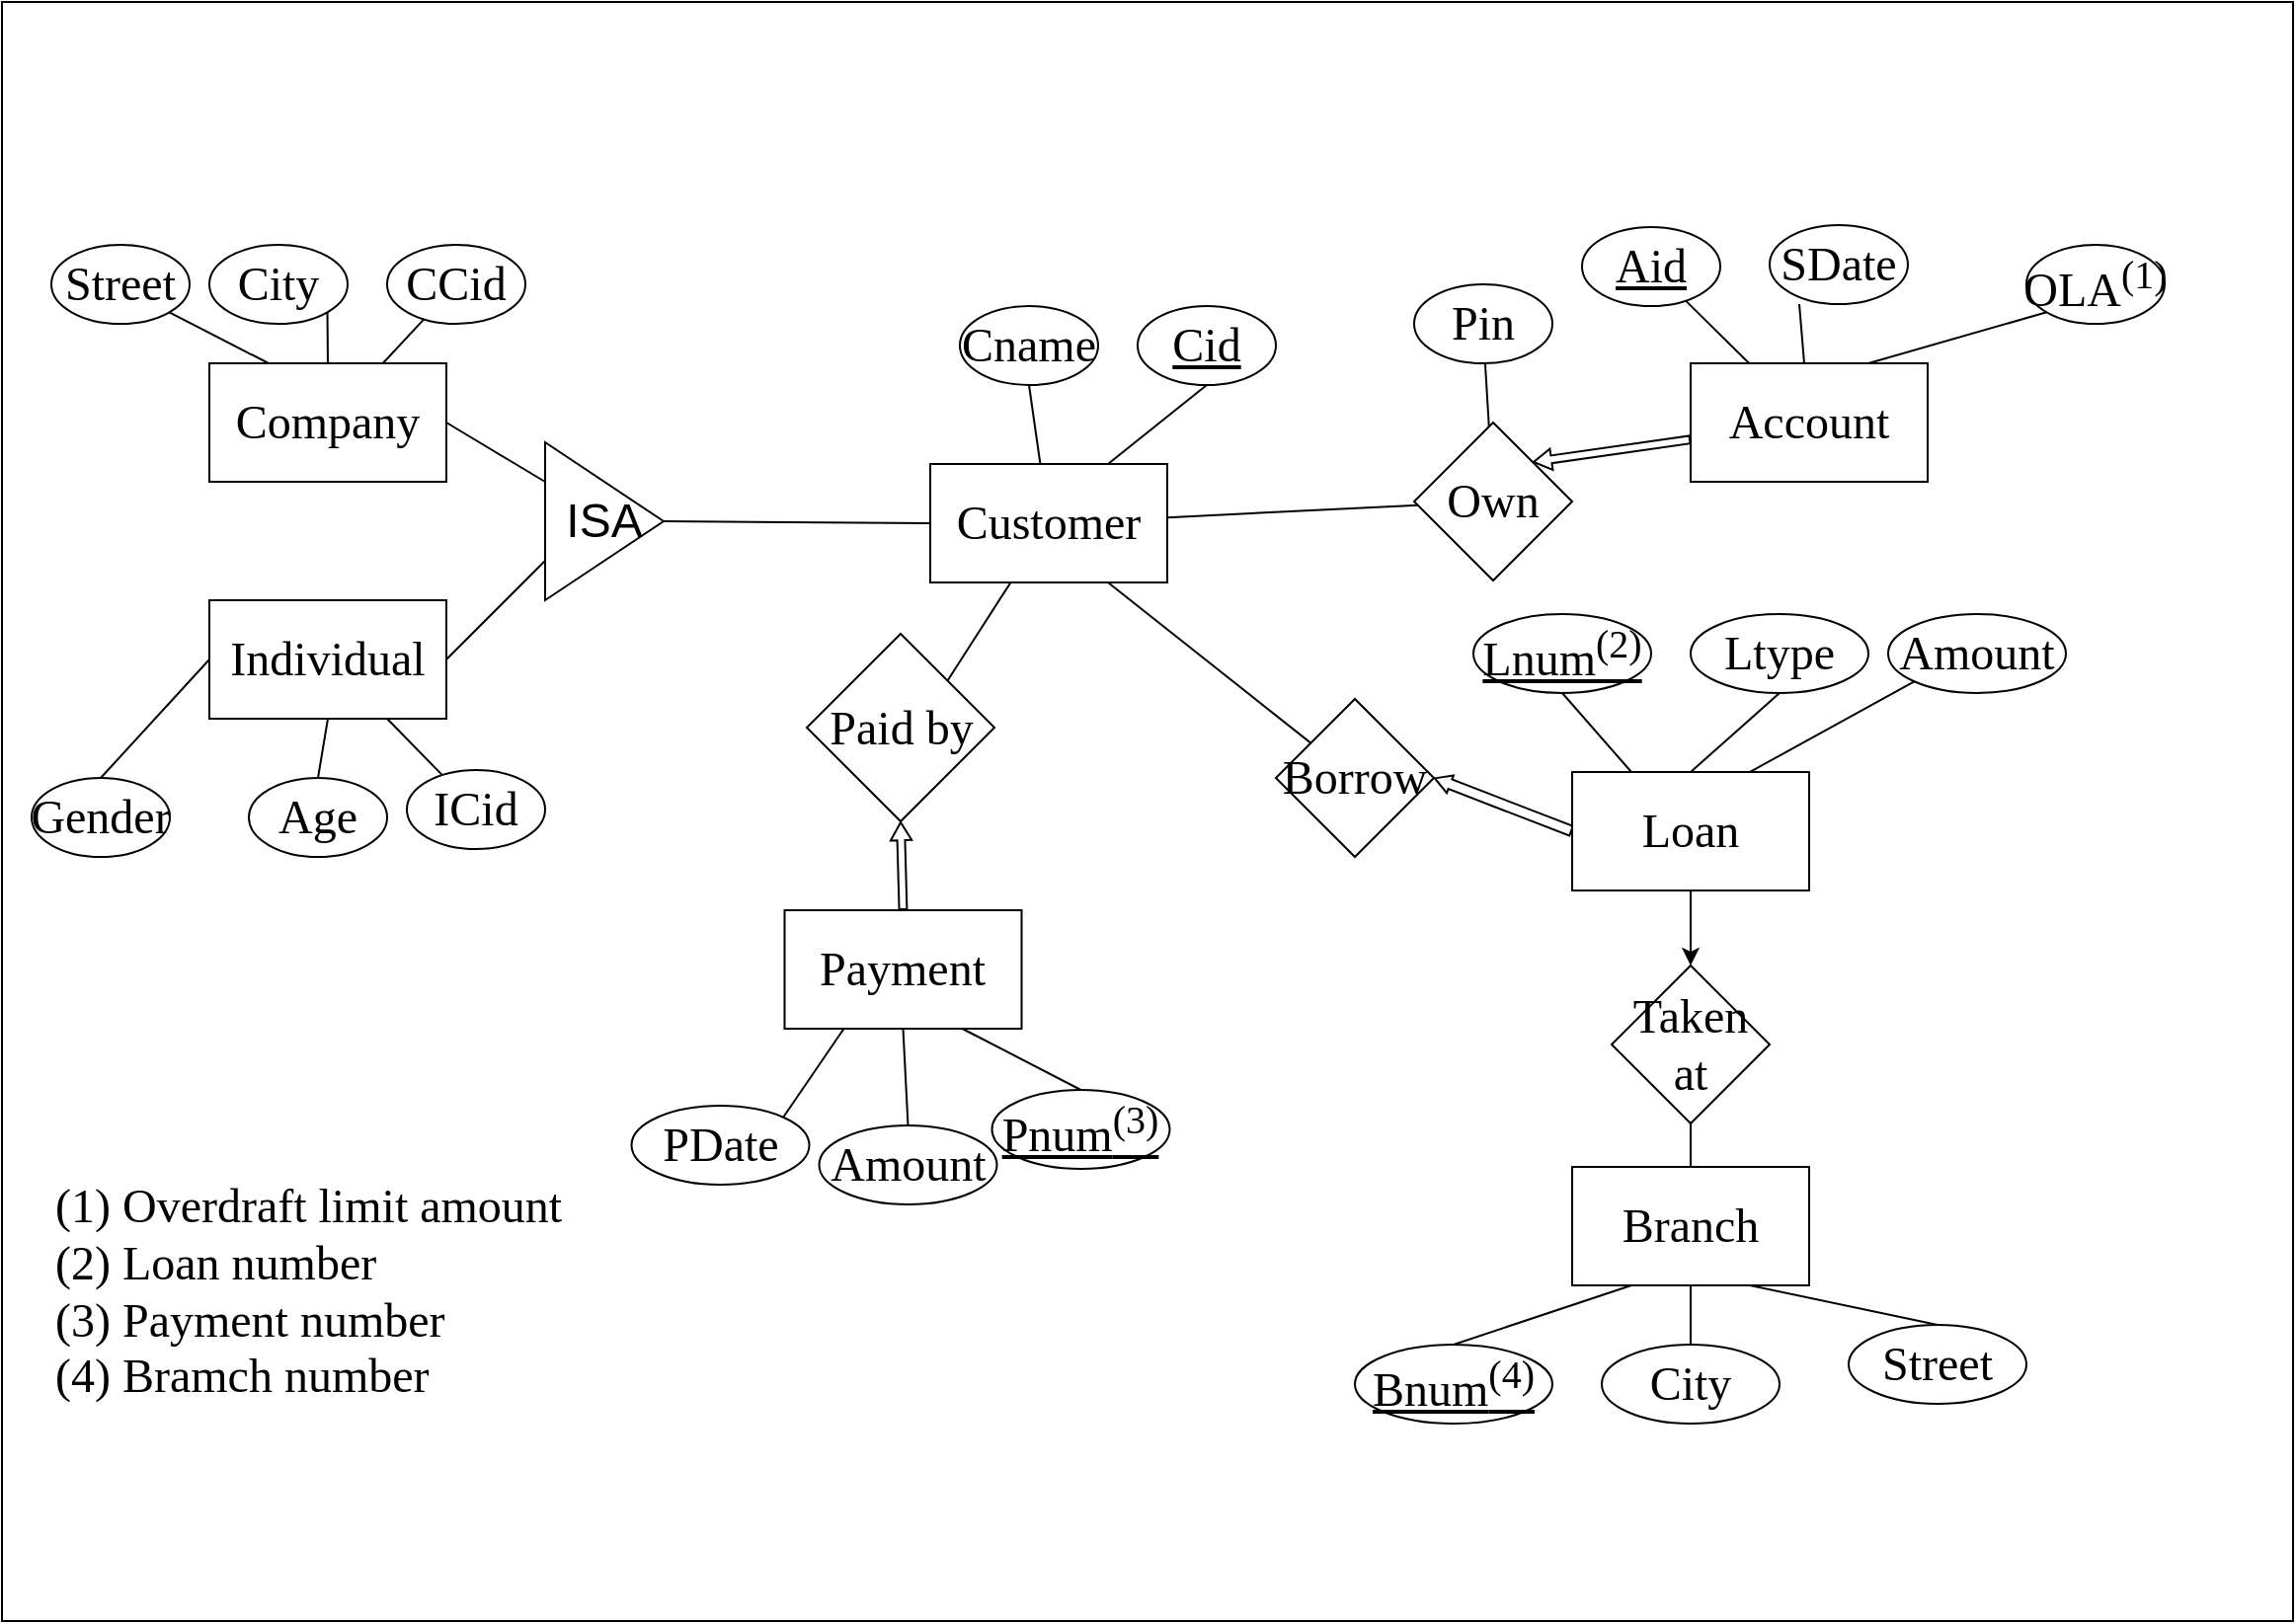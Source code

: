<mxfile>
    <diagram id="5jWS66OkcI7lht1l4ZPY" name="第 1 页">
        <mxGraphModel dx="1670" dy="1018" grid="1" gridSize="10" guides="1" tooltips="1" connect="1" arrows="1" fold="1" page="1" pageScale="1" pageWidth="1169" pageHeight="827" math="0" shadow="0">
            <root>
                <mxCell id="0"/>
                <mxCell id="1" parent="0"/>
                <mxCell id="103" value="" style="rounded=0;whiteSpace=wrap;html=1;fontFamily=Times New Roman;fontSize=24;" parent="1" vertex="1">
                    <mxGeometry width="1160" height="820" as="geometry"/>
                </mxCell>
                <mxCell id="100" style="edgeStyle=none;rounded=0;sketch=0;html=1;exitX=0.75;exitY=1;exitDx=0;exitDy=0;strokeColor=default;fontFamily=Times New Roman;fontSize=24;endArrow=none;endFill=0;" parent="1" source="2" target="94" edge="1">
                    <mxGeometry relative="1" as="geometry">
                        <mxPoint x="675" y="409.02" as="sourcePoint"/>
                    </mxGeometry>
                </mxCell>
                <mxCell id="2" value="&lt;font face=&quot;Times New Roman&quot; style=&quot;font-size: 24px;&quot;&gt;Customer&lt;/font&gt;" style="rounded=0;whiteSpace=wrap;html=1;" parent="1" vertex="1">
                    <mxGeometry x="470" y="234" width="120" height="60" as="geometry"/>
                </mxCell>
                <mxCell id="12" value="&lt;font style=&quot;font-size: 24px;&quot;&gt;Individual&lt;/font&gt;" style="rounded=0;whiteSpace=wrap;html=1;fontFamily=Times New Roman;" parent="1" vertex="1">
                    <mxGeometry x="105" y="303" width="120" height="60" as="geometry"/>
                </mxCell>
                <mxCell id="13" value="&lt;span style=&quot;font-size: 24px;&quot;&gt;Company&lt;/span&gt;" style="rounded=0;whiteSpace=wrap;html=1;fontFamily=Times New Roman;" parent="1" vertex="1">
                    <mxGeometry x="105" y="183" width="120" height="60" as="geometry"/>
                </mxCell>
                <mxCell id="14" value="ISA" style="triangle;whiteSpace=wrap;html=1;fontSize=24;rotation=0;horizontal=1;verticalAlign=middle;" parent="1" vertex="1">
                    <mxGeometry x="275" y="223" width="60" height="80" as="geometry"/>
                </mxCell>
                <mxCell id="19" value="" style="endArrow=none;html=1;rounded=0;sketch=0;strokeColor=default;fontFamily=Times New Roman;fontSize=24;entryX=0;entryY=0.25;entryDx=0;entryDy=0;exitX=1;exitY=0.5;exitDx=0;exitDy=0;" parent="1" source="13" target="14" edge="1">
                    <mxGeometry width="50" height="50" relative="1" as="geometry">
                        <mxPoint x="510" y="373" as="sourcePoint"/>
                        <mxPoint x="560" y="323" as="targetPoint"/>
                    </mxGeometry>
                </mxCell>
                <mxCell id="20" value="" style="endArrow=none;html=1;rounded=0;sketch=0;strokeColor=default;fontFamily=Times New Roman;fontSize=24;entryX=0;entryY=0.5;entryDx=0;entryDy=0;exitX=1;exitY=0.5;exitDx=0;exitDy=0;" parent="1" source="14" target="2" edge="1">
                    <mxGeometry width="50" height="50" relative="1" as="geometry">
                        <mxPoint x="415" y="227" as="sourcePoint"/>
                        <mxPoint x="710" y="187" as="targetPoint"/>
                    </mxGeometry>
                </mxCell>
                <mxCell id="21" value="" style="endArrow=none;html=1;rounded=0;sketch=0;strokeColor=default;fontFamily=Times New Roman;fontSize=24;entryX=0;entryY=0.75;entryDx=0;entryDy=0;exitX=1;exitY=0.5;exitDx=0;exitDy=0;" parent="1" source="12" target="14" edge="1">
                    <mxGeometry width="50" height="50" relative="1" as="geometry">
                        <mxPoint x="145" y="263" as="sourcePoint"/>
                        <mxPoint x="740" y="273" as="targetPoint"/>
                    </mxGeometry>
                </mxCell>
                <mxCell id="22" value="&lt;u&gt;Cid&lt;/u&gt;" style="ellipse;whiteSpace=wrap;html=1;fontFamily=Times New Roman;fontSize=24;" parent="1" vertex="1">
                    <mxGeometry x="575" y="154" width="70" height="40" as="geometry"/>
                </mxCell>
                <mxCell id="23" value="Cname" style="ellipse;whiteSpace=wrap;html=1;fontFamily=Times New Roman;fontSize=24;" parent="1" vertex="1">
                    <mxGeometry x="485" y="154" width="70" height="40" as="geometry"/>
                </mxCell>
                <mxCell id="25" value="" style="endArrow=none;html=1;rounded=0;sketch=0;strokeColor=default;fontFamily=Times New Roman;fontSize=24;exitX=0.5;exitY=1;exitDx=0;exitDy=0;" parent="1" source="23" target="2" edge="1">
                    <mxGeometry width="50" height="50" relative="1" as="geometry">
                        <mxPoint x="595" y="167" as="sourcePoint"/>
                        <mxPoint x="645" y="117" as="targetPoint"/>
                    </mxGeometry>
                </mxCell>
                <mxCell id="26" value="" style="endArrow=none;html=1;rounded=0;sketch=0;strokeColor=default;fontFamily=Times New Roman;fontSize=24;entryX=0.75;entryY=0;entryDx=0;entryDy=0;exitX=0.5;exitY=1;exitDx=0;exitDy=0;" parent="1" source="22" target="2" edge="1">
                    <mxGeometry width="50" height="50" relative="1" as="geometry">
                        <mxPoint x="605.0" y="177" as="sourcePoint"/>
                        <mxPoint x="665.0" y="162" as="targetPoint"/>
                    </mxGeometry>
                </mxCell>
                <mxCell id="29" value="" style="endArrow=none;html=1;rounded=0;sketch=0;strokeColor=default;fontFamily=Times New Roman;fontSize=24;exitX=0.5;exitY=0;exitDx=0;exitDy=0;" parent="1" source="34" edge="1">
                    <mxGeometry width="50" height="50" relative="1" as="geometry">
                        <mxPoint x="55" y="383" as="sourcePoint"/>
                        <mxPoint x="105" y="333" as="targetPoint"/>
                    </mxGeometry>
                </mxCell>
                <mxCell id="34" value="Gender" style="ellipse;whiteSpace=wrap;html=1;fontFamily=Times New Roman;fontSize=24;" parent="1" vertex="1">
                    <mxGeometry x="15" y="393" width="70" height="40" as="geometry"/>
                </mxCell>
                <mxCell id="36" value="Age" style="ellipse;whiteSpace=wrap;html=1;fontFamily=Times New Roman;fontSize=24;" parent="1" vertex="1">
                    <mxGeometry x="125" y="393" width="70" height="40" as="geometry"/>
                </mxCell>
                <mxCell id="37" value="" style="endArrow=none;html=1;rounded=0;sketch=0;strokeColor=default;fontFamily=Times New Roman;fontSize=24;exitX=0.5;exitY=0;exitDx=0;exitDy=0;entryX=0.5;entryY=1;entryDx=0;entryDy=0;" parent="1" source="36" target="12" edge="1">
                    <mxGeometry width="50" height="50" relative="1" as="geometry">
                        <mxPoint x="60.0" y="403" as="sourcePoint"/>
                        <mxPoint x="115.0" y="343" as="targetPoint"/>
                    </mxGeometry>
                </mxCell>
                <mxCell id="73" value="" style="edgeStyle=none;rounded=0;sketch=0;html=1;strokeColor=default;fontFamily=Times New Roman;fontSize=24;shape=flexArrow;endArrow=block;endWidth=5.74;endSize=2.689;width=3.929;entryX=1;entryY=0;entryDx=0;entryDy=0;" parent="1" source="38" target="71" edge="1">
                    <mxGeometry relative="1" as="geometry"/>
                </mxCell>
                <mxCell id="38" value="&lt;font face=&quot;Times New Roman&quot; style=&quot;font-size: 24px;&quot;&gt;Account&lt;/font&gt;" style="rounded=0;whiteSpace=wrap;html=1;" parent="1" vertex="1">
                    <mxGeometry x="855" y="183" width="120" height="60" as="geometry"/>
                </mxCell>
                <mxCell id="40" value="SDate" style="ellipse;whiteSpace=wrap;html=1;fontFamily=Times New Roman;fontSize=24;" parent="1" vertex="1">
                    <mxGeometry x="895" y="113" width="70" height="40" as="geometry"/>
                </mxCell>
                <mxCell id="41" value="OLA&lt;sup&gt;(1)&lt;/sup&gt;" style="ellipse;whiteSpace=wrap;html=1;fontFamily=Times New Roman;fontSize=24;" parent="1" vertex="1">
                    <mxGeometry x="1025" y="123" width="70" height="40" as="geometry"/>
                </mxCell>
                <mxCell id="42" value="(1) Overdraft limit amount&amp;nbsp; &amp;nbsp; &amp;nbsp; &amp;nbsp;&amp;nbsp;&lt;span style=&quot;&quot;&gt;&lt;br&gt;&lt;/span&gt;(2) Loan number&lt;br&gt;(3) Payment number&lt;br&gt;(4) Bramch number" style="text;html=1;strokeColor=none;fillColor=none;align=left;verticalAlign=top;whiteSpace=wrap;rounded=0;fontFamily=Times New Roman;fontSize=24;" parent="1" vertex="1">
                    <mxGeometry x="25" y="589" width="314" height="120" as="geometry"/>
                </mxCell>
                <mxCell id="43" value="" style="endArrow=none;html=1;rounded=0;sketch=0;strokeColor=default;fontFamily=Times New Roman;fontSize=24;entryX=0.5;entryY=1;entryDx=0;entryDy=0;" parent="1" source="38" edge="1">
                    <mxGeometry width="50" height="50" relative="1" as="geometry">
                        <mxPoint x="785" y="243" as="sourcePoint"/>
                        <mxPoint x="910" y="153" as="targetPoint"/>
                    </mxGeometry>
                </mxCell>
                <mxCell id="44" value="" style="endArrow=none;html=1;rounded=0;sketch=0;strokeColor=default;fontFamily=Times New Roman;fontSize=24;entryX=0;entryY=1;entryDx=0;entryDy=0;exitX=0.75;exitY=0;exitDx=0;exitDy=0;" parent="1" source="38" target="41" edge="1">
                    <mxGeometry width="50" height="50" relative="1" as="geometry">
                        <mxPoint x="805" y="463" as="sourcePoint"/>
                        <mxPoint x="1010" y="153" as="targetPoint"/>
                    </mxGeometry>
                </mxCell>
                <mxCell id="101" style="edgeStyle=none;rounded=0;sketch=0;html=1;exitX=0;exitY=0.5;exitDx=0;exitDy=0;entryX=1;entryY=0.5;entryDx=0;entryDy=0;strokeColor=default;fontFamily=Times New Roman;fontSize=24;endArrow=classic;endFill=1;shape=flexArrow;width=5.143;endSize=2.44;endWidth=3.347;" parent="1" source="45" target="94" edge="1">
                    <mxGeometry relative="1" as="geometry"/>
                </mxCell>
                <mxCell id="102" style="edgeStyle=none;rounded=0;sketch=0;html=1;exitX=0.5;exitY=1;exitDx=0;exitDy=0;entryX=0.5;entryY=0;entryDx=0;entryDy=0;strokeColor=default;fontFamily=Times New Roman;fontSize=24;endArrow=classic;endFill=1;" parent="1" source="45" target="87" edge="1">
                    <mxGeometry relative="1" as="geometry"/>
                </mxCell>
                <mxCell id="45" value="&lt;font face=&quot;Times New Roman&quot; style=&quot;font-size: 24px;&quot;&gt;Loan&lt;/font&gt;" style="rounded=0;whiteSpace=wrap;html=1;" parent="1" vertex="1">
                    <mxGeometry x="795" y="390" width="120" height="60" as="geometry"/>
                </mxCell>
                <mxCell id="46" value="&lt;u&gt;Lnum&lt;sup&gt;(2)&lt;/sup&gt;&lt;/u&gt;" style="ellipse;whiteSpace=wrap;html=1;fontFamily=Times New Roman;fontSize=24;" parent="1" vertex="1">
                    <mxGeometry x="745" y="310" width="90" height="40" as="geometry"/>
                </mxCell>
                <mxCell id="47" value="Ltype" style="ellipse;whiteSpace=wrap;html=1;fontFamily=Times New Roman;fontSize=24;" parent="1" vertex="1">
                    <mxGeometry x="855" y="310" width="90" height="40" as="geometry"/>
                </mxCell>
                <mxCell id="48" value="" style="endArrow=none;html=1;rounded=0;sketch=0;strokeColor=default;fontFamily=Times New Roman;fontSize=24;entryX=0.5;entryY=1;entryDx=0;entryDy=0;exitX=0.5;exitY=0;exitDx=0;exitDy=0;" parent="1" source="45" target="47" edge="1">
                    <mxGeometry width="50" height="50" relative="1" as="geometry">
                        <mxPoint x="755" y="410" as="sourcePoint"/>
                        <mxPoint x="805" y="360" as="targetPoint"/>
                    </mxGeometry>
                </mxCell>
                <mxCell id="49" value="" style="endArrow=none;html=1;rounded=0;sketch=0;strokeColor=default;fontFamily=Times New Roman;fontSize=24;entryX=0.5;entryY=1;entryDx=0;entryDy=0;exitX=0.25;exitY=0;exitDx=0;exitDy=0;" parent="1" source="45" target="46" edge="1">
                    <mxGeometry width="50" height="50" relative="1" as="geometry">
                        <mxPoint x="775" y="630" as="sourcePoint"/>
                        <mxPoint x="825" y="580" as="targetPoint"/>
                    </mxGeometry>
                </mxCell>
                <mxCell id="50" value="Amount" style="ellipse;whiteSpace=wrap;html=1;fontFamily=Times New Roman;fontSize=24;" parent="1" vertex="1">
                    <mxGeometry x="955" y="310" width="90" height="40" as="geometry"/>
                </mxCell>
                <mxCell id="51" value="" style="endArrow=none;html=1;rounded=0;sketch=0;strokeColor=default;fontFamily=Times New Roman;fontSize=24;entryX=0;entryY=1;entryDx=0;entryDy=0;exitX=0.75;exitY=0;exitDx=0;exitDy=0;" parent="1" source="45" target="50" edge="1">
                    <mxGeometry width="50" height="50" relative="1" as="geometry">
                        <mxPoint x="945" y="380" as="sourcePoint"/>
                        <mxPoint x="910.0" y="360" as="targetPoint"/>
                    </mxGeometry>
                </mxCell>
                <mxCell id="53" value="&lt;font face=&quot;Times New Roman&quot; style=&quot;font-size: 24px;&quot;&gt;Payment&lt;/font&gt;" style="rounded=0;whiteSpace=wrap;html=1;" parent="1" vertex="1">
                    <mxGeometry x="396.25" y="460" width="120" height="60" as="geometry"/>
                </mxCell>
                <mxCell id="55" value="PDate" style="ellipse;whiteSpace=wrap;html=1;fontFamily=Times New Roman;fontSize=24;" parent="1" vertex="1">
                    <mxGeometry x="318.75" y="559" width="90" height="40" as="geometry"/>
                </mxCell>
                <mxCell id="56" value="" style="endArrow=none;html=1;rounded=0;sketch=0;strokeColor=default;fontFamily=Times New Roman;fontSize=24;exitX=0.25;exitY=1;exitDx=0;exitDy=0;entryX=1;entryY=0;entryDx=0;entryDy=0;" parent="1" source="53" target="55" edge="1">
                    <mxGeometry width="50" height="50" relative="1" as="geometry">
                        <mxPoint x="376.25" y="500" as="sourcePoint"/>
                        <mxPoint x="378.07" y="565.858" as="targetPoint"/>
                    </mxGeometry>
                </mxCell>
                <mxCell id="58" value="Amount" style="ellipse;whiteSpace=wrap;html=1;fontFamily=Times New Roman;fontSize=24;" parent="1" vertex="1">
                    <mxGeometry x="413.75" y="569" width="90" height="40" as="geometry"/>
                </mxCell>
                <mxCell id="59" value="" style="endArrow=none;html=1;rounded=0;sketch=0;strokeColor=default;fontFamily=Times New Roman;fontSize=24;exitX=0.5;exitY=1;exitDx=0;exitDy=0;entryX=0.5;entryY=0;entryDx=0;entryDy=0;" parent="1" source="53" target="58" edge="1">
                    <mxGeometry width="50" height="50" relative="1" as="geometry">
                        <mxPoint x="566.25" y="470" as="sourcePoint"/>
                        <mxPoint x="473.25" y="570" as="targetPoint"/>
                    </mxGeometry>
                </mxCell>
                <mxCell id="60" value="&lt;u&gt;Pnum&lt;sup&gt;(3)&lt;/sup&gt;&lt;/u&gt;" style="ellipse;whiteSpace=wrap;html=1;fontFamily=Times New Roman;fontSize=24;" parent="1" vertex="1">
                    <mxGeometry x="501.25" y="551" width="90" height="40" as="geometry"/>
                </mxCell>
                <mxCell id="61" value="" style="endArrow=none;html=1;rounded=0;sketch=0;strokeColor=default;fontFamily=Times New Roman;fontSize=24;exitX=0.75;exitY=1;exitDx=0;exitDy=0;entryX=0.5;entryY=0;entryDx=0;entryDy=0;" parent="1" source="53" target="60" edge="1">
                    <mxGeometry width="50" height="50" relative="1" as="geometry">
                        <mxPoint x="566.25" y="570" as="sourcePoint"/>
                        <mxPoint x="531.25" y="570" as="targetPoint"/>
                    </mxGeometry>
                </mxCell>
                <mxCell id="92" value="" style="edgeStyle=none;rounded=0;sketch=0;html=1;strokeColor=default;fontFamily=Times New Roman;fontSize=24;endArrow=none;endFill=0;" parent="1" source="62" target="87" edge="1">
                    <mxGeometry relative="1" as="geometry"/>
                </mxCell>
                <mxCell id="62" value="&lt;font face=&quot;Times New Roman&quot; style=&quot;font-size: 24px;&quot;&gt;Branch&lt;/font&gt;" style="rounded=0;whiteSpace=wrap;html=1;" parent="1" vertex="1">
                    <mxGeometry x="795" y="590" width="120" height="60" as="geometry"/>
                </mxCell>
                <mxCell id="63" value="&lt;u&gt;Bnum&lt;sup&gt;(4)&lt;/sup&gt;&lt;/u&gt;" style="ellipse;whiteSpace=wrap;html=1;fontFamily=Times New Roman;fontSize=24;" parent="1" vertex="1">
                    <mxGeometry x="685" y="680" width="100" height="40" as="geometry"/>
                </mxCell>
                <mxCell id="64" value="City" style="ellipse;whiteSpace=wrap;html=1;fontFamily=Times New Roman;fontSize=24;" parent="1" vertex="1">
                    <mxGeometry x="810" y="680" width="90" height="40" as="geometry"/>
                </mxCell>
                <mxCell id="65" value="" style="endArrow=none;html=1;rounded=0;sketch=0;strokeColor=default;fontFamily=Times New Roman;fontSize=24;entryX=0.5;entryY=0;entryDx=0;entryDy=0;exitX=0.5;exitY=1;exitDx=0;exitDy=0;" parent="1" source="62" target="64" edge="1">
                    <mxGeometry width="50" height="50" relative="1" as="geometry">
                        <mxPoint x="765" y="690" as="sourcePoint"/>
                        <mxPoint x="385" y="650" as="targetPoint"/>
                    </mxGeometry>
                </mxCell>
                <mxCell id="66" value="" style="endArrow=none;html=1;rounded=0;sketch=0;strokeColor=default;fontFamily=Times New Roman;fontSize=24;entryX=0.5;entryY=0;entryDx=0;entryDy=0;exitX=0.25;exitY=1;exitDx=0;exitDy=0;" parent="1" source="62" target="63" edge="1">
                    <mxGeometry width="50" height="50" relative="1" as="geometry">
                        <mxPoint x="355" y="920" as="sourcePoint"/>
                        <mxPoint x="405" y="870" as="targetPoint"/>
                    </mxGeometry>
                </mxCell>
                <mxCell id="67" value="Street" style="ellipse;whiteSpace=wrap;html=1;fontFamily=Times New Roman;fontSize=24;" parent="1" vertex="1">
                    <mxGeometry x="935" y="670" width="90" height="40" as="geometry"/>
                </mxCell>
                <mxCell id="68" value="" style="endArrow=none;html=1;rounded=0;sketch=0;strokeColor=default;fontFamily=Times New Roman;fontSize=24;entryX=0.5;entryY=0;entryDx=0;entryDy=0;exitX=0.75;exitY=1;exitDx=0;exitDy=0;" parent="1" source="62" target="67" edge="1">
                    <mxGeometry width="50" height="50" relative="1" as="geometry">
                        <mxPoint x="895" y="650" as="sourcePoint"/>
                        <mxPoint x="490.0" y="650" as="targetPoint"/>
                    </mxGeometry>
                </mxCell>
                <mxCell id="74" value="" style="edgeStyle=none;rounded=0;sketch=0;html=1;strokeColor=default;fontFamily=Times New Roman;fontSize=24;endArrow=none;endFill=0;" parent="1" source="71" target="2" edge="1">
                    <mxGeometry relative="1" as="geometry"/>
                </mxCell>
                <mxCell id="71" value="Own" style="rhombus;whiteSpace=wrap;html=1;fontFamily=Times New Roman;fontSize=24;" parent="1" vertex="1">
                    <mxGeometry x="715" y="213" width="80" height="80" as="geometry"/>
                </mxCell>
                <mxCell id="80" style="edgeStyle=none;rounded=0;sketch=0;html=1;exitX=1;exitY=1;exitDx=0;exitDy=0;entryX=0.25;entryY=0;entryDx=0;entryDy=0;strokeColor=default;fontFamily=Times New Roman;fontSize=24;endArrow=none;endFill=0;" parent="1" source="75" target="13" edge="1">
                    <mxGeometry relative="1" as="geometry"/>
                </mxCell>
                <mxCell id="75" value="Street" style="ellipse;whiteSpace=wrap;html=1;fontFamily=Times New Roman;fontSize=24;" parent="1" vertex="1">
                    <mxGeometry x="25" y="123" width="70" height="40" as="geometry"/>
                </mxCell>
                <mxCell id="79" style="edgeStyle=none;rounded=0;sketch=0;html=1;exitX=1;exitY=1;exitDx=0;exitDy=0;entryX=0.5;entryY=0;entryDx=0;entryDy=0;strokeColor=default;fontFamily=Times New Roman;fontSize=24;endArrow=none;endFill=0;" parent="1" source="76" target="13" edge="1">
                    <mxGeometry relative="1" as="geometry"/>
                </mxCell>
                <mxCell id="76" value="City" style="ellipse;whiteSpace=wrap;html=1;fontFamily=Times New Roman;fontSize=24;" parent="1" vertex="1">
                    <mxGeometry x="105" y="123" width="70" height="40" as="geometry"/>
                </mxCell>
                <mxCell id="84" value="" style="edgeStyle=none;rounded=0;sketch=0;html=1;strokeColor=default;fontFamily=Times New Roman;fontSize=24;endArrow=none;endFill=0;exitX=1;exitY=0;exitDx=0;exitDy=0;" parent="1" source="82" target="2" edge="1">
                    <mxGeometry relative="1" as="geometry"/>
                </mxCell>
                <mxCell id="82" value="Paid by" style="rhombus;whiteSpace=wrap;html=1;fontFamily=Times New Roman;fontSize=24;" parent="1" vertex="1">
                    <mxGeometry x="407.5" y="320" width="95" height="95" as="geometry"/>
                </mxCell>
                <mxCell id="83" value="" style="edgeStyle=none;rounded=0;sketch=0;html=1;strokeColor=default;fontFamily=Times New Roman;fontSize=24;shape=flexArrow;endArrow=block;endWidth=5.74;endSize=2.689;width=3.929;entryX=0.5;entryY=1;entryDx=0;entryDy=0;exitX=0.5;exitY=0;exitDx=0;exitDy=0;" parent="1" source="53" target="82" edge="1">
                    <mxGeometry relative="1" as="geometry">
                        <mxPoint x="690" y="462.0" as="sourcePoint"/>
                        <mxPoint x="550" y="476.0" as="targetPoint"/>
                    </mxGeometry>
                </mxCell>
                <mxCell id="87" value="Taken at" style="rhombus;whiteSpace=wrap;html=1;fontFamily=Times New Roman;fontSize=24;" parent="1" vertex="1">
                    <mxGeometry x="815" y="488" width="80" height="80" as="geometry"/>
                </mxCell>
                <mxCell id="94" value="Borrow" style="rhombus;whiteSpace=wrap;html=1;fontFamily=Times New Roman;fontSize=24;" parent="1" vertex="1">
                    <mxGeometry x="645" y="353" width="80" height="80" as="geometry"/>
                </mxCell>
                <mxCell id="105" value="" style="edgeStyle=none;html=1;endArrow=none;endFill=0;" parent="1" source="104" target="13" edge="1">
                    <mxGeometry relative="1" as="geometry"/>
                </mxCell>
                <mxCell id="104" value="CCid" style="ellipse;whiteSpace=wrap;html=1;fontFamily=Times New Roman;fontSize=24;" parent="1" vertex="1">
                    <mxGeometry x="195" y="123" width="70" height="40" as="geometry"/>
                </mxCell>
                <mxCell id="107" value="" style="edgeStyle=none;html=1;endArrow=none;endFill=0;entryX=0.75;entryY=1;entryDx=0;entryDy=0;" parent="1" source="106" target="12" edge="1">
                    <mxGeometry relative="1" as="geometry"/>
                </mxCell>
                <mxCell id="106" value="ICid" style="ellipse;whiteSpace=wrap;html=1;fontFamily=Times New Roman;fontSize=24;" parent="1" vertex="1">
                    <mxGeometry x="205" y="389" width="70" height="40" as="geometry"/>
                </mxCell>
                <mxCell id="109" value="" style="edgeStyle=none;html=1;endArrow=none;endFill=0;" parent="1" source="108" target="38" edge="1">
                    <mxGeometry relative="1" as="geometry"/>
                </mxCell>
                <mxCell id="108" value="&lt;u&gt;Aid&lt;/u&gt;" style="ellipse;whiteSpace=wrap;html=1;fontFamily=Times New Roman;fontSize=24;" parent="1" vertex="1">
                    <mxGeometry x="800" y="114" width="70" height="40" as="geometry"/>
                </mxCell>
                <mxCell id="111" value="" style="edgeStyle=none;html=1;endArrow=none;endFill=0;" parent="1" source="110" target="71" edge="1">
                    <mxGeometry relative="1" as="geometry"/>
                </mxCell>
                <mxCell id="110" value="Pin" style="ellipse;whiteSpace=wrap;html=1;fontFamily=Times New Roman;fontSize=24;" parent="1" vertex="1">
                    <mxGeometry x="715" y="143" width="70" height="40" as="geometry"/>
                </mxCell>
            </root>
        </mxGraphModel>
    </diagram>
</mxfile>